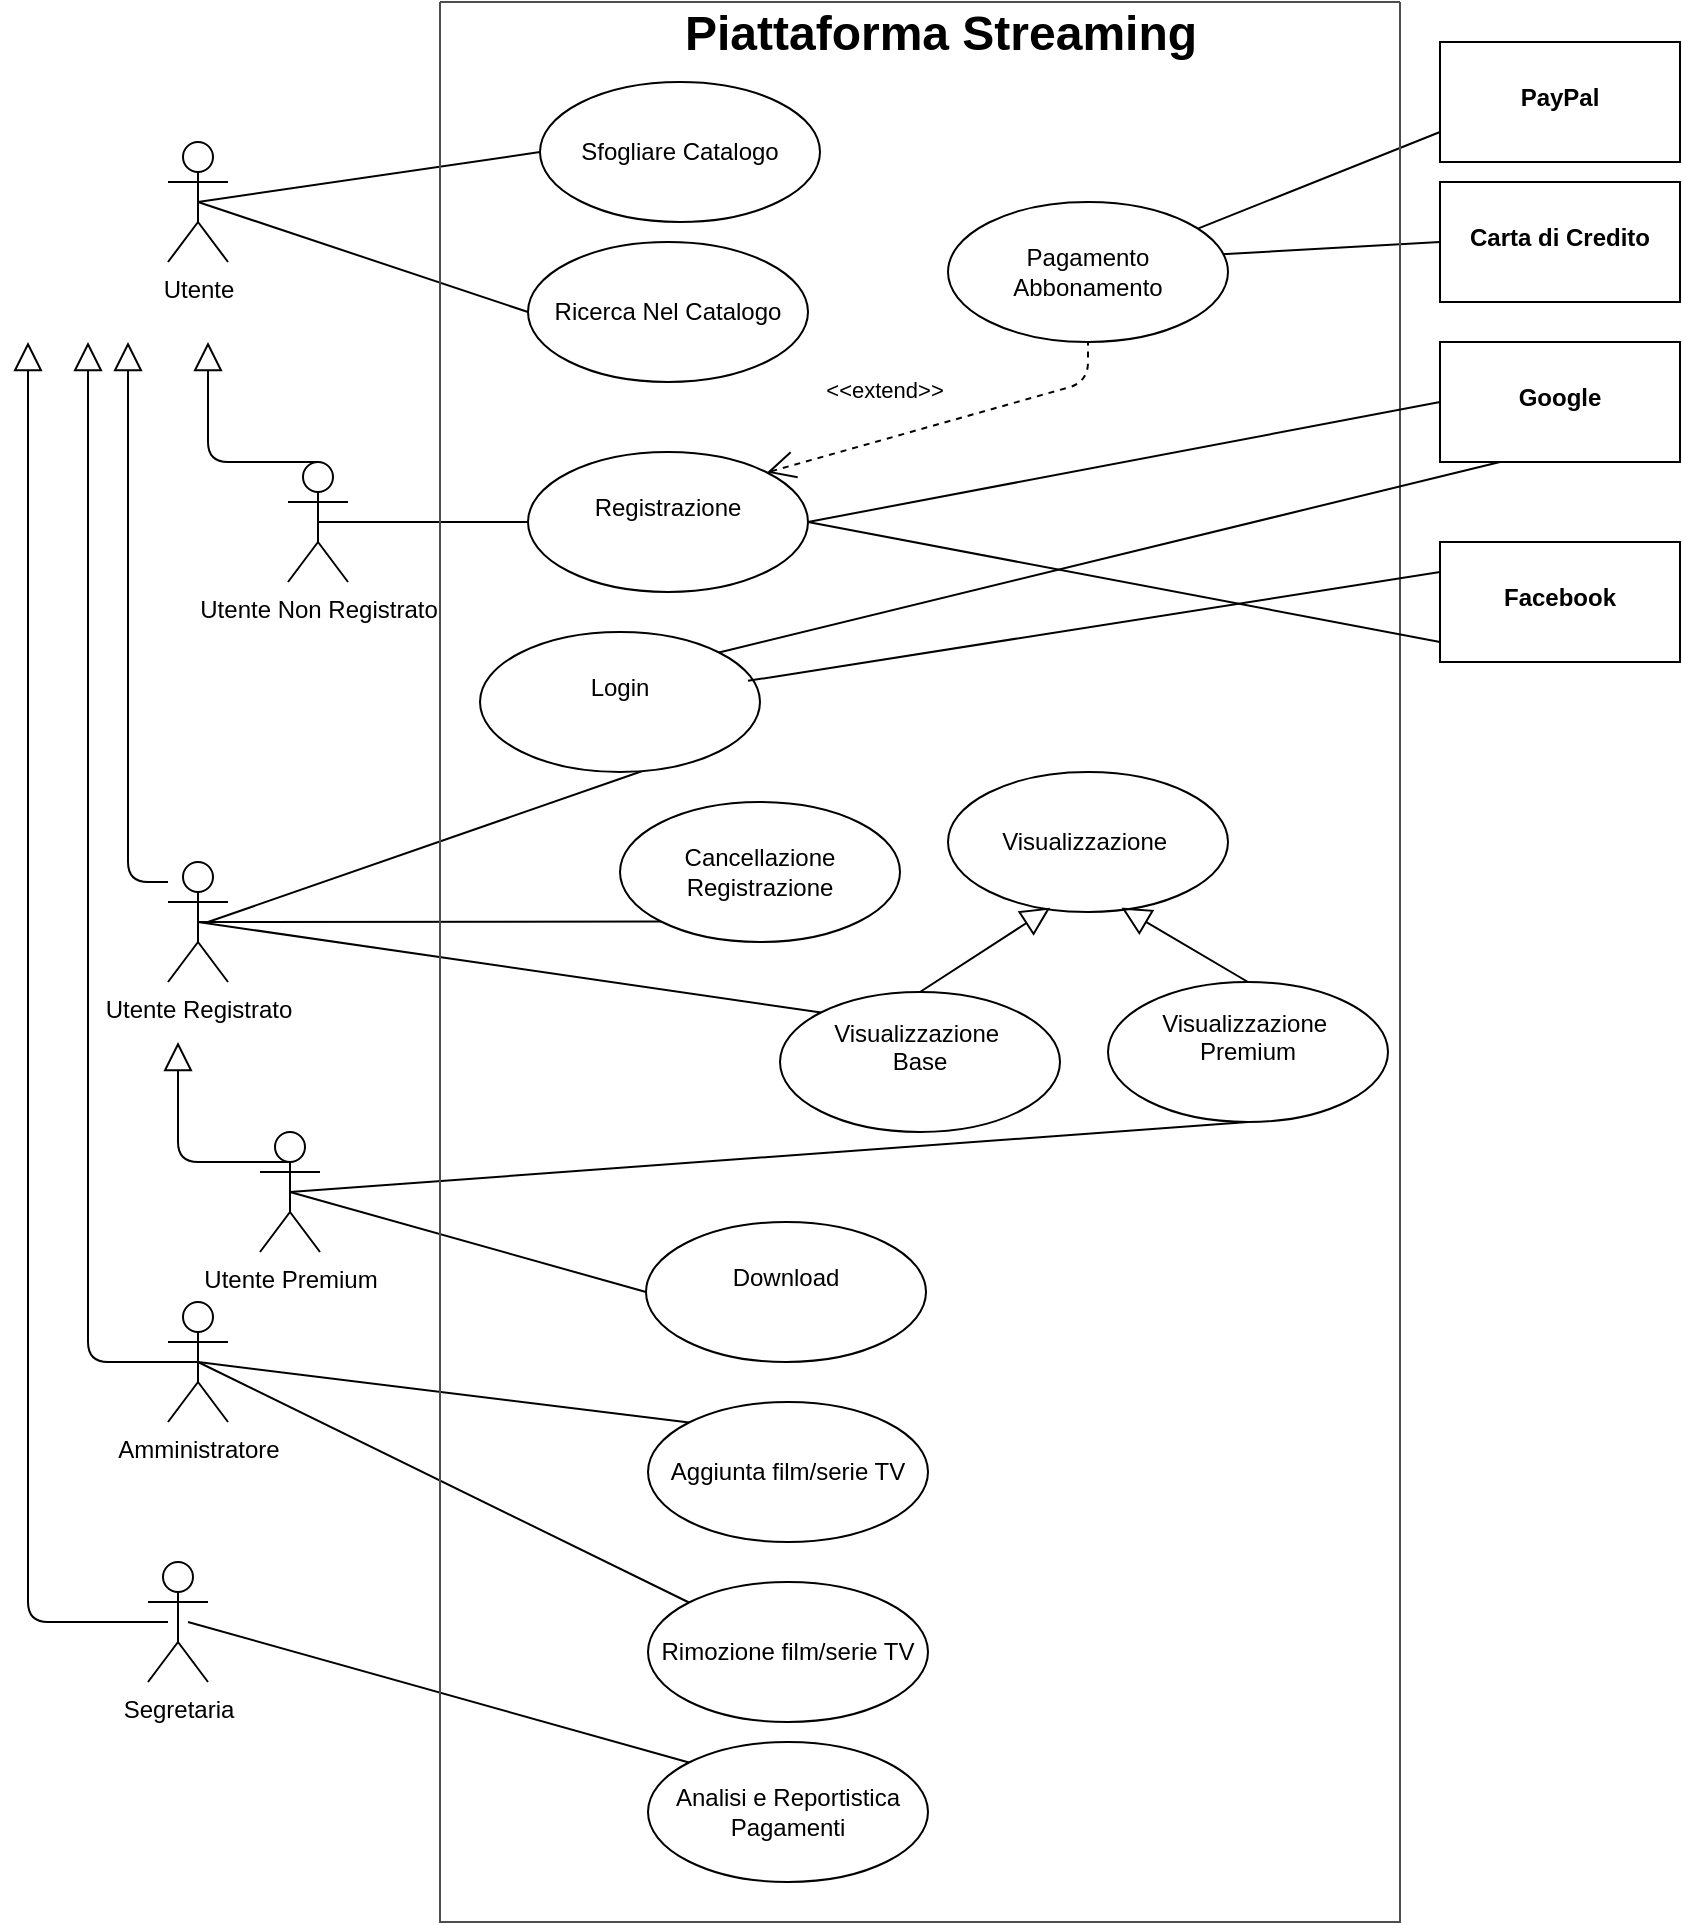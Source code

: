 <mxfile>
    <diagram id="tiqTV8sNi-2QTtHdOjPc" name="Page-1">
        <mxGraphModel dx="635" dy="536" grid="1" gridSize="10" guides="1" tooltips="1" connect="1" arrows="1" fold="1" page="1" pageScale="1" pageWidth="827" pageHeight="1169" background="#FFFFFF" math="0" shadow="0">
            <root>
                <mxCell id="0"/>
                <mxCell id="1" parent="0"/>
                <mxCell id="2" value="Utente&lt;div&gt;&lt;font color=&quot;#000000&quot;&gt;&lt;br&gt;&lt;/font&gt;&lt;div&gt;&lt;br&gt;&lt;/div&gt;&lt;/div&gt;" style="shape=umlActor;html=1;verticalLabelPosition=bottom;verticalAlign=top;align=center;" parent="1" vertex="1">
                    <mxGeometry x="104" y="210" width="30" height="60" as="geometry"/>
                </mxCell>
                <mxCell id="4" value="Ricerca Nel Catalogo" style="ellipse;whiteSpace=wrap;html=1;" parent="1" vertex="1">
                    <mxGeometry x="284" y="260" width="140" height="70" as="geometry"/>
                </mxCell>
                <mxCell id="5" value="Registrazione&lt;div&gt;&lt;br&gt;&lt;/div&gt;" style="ellipse;whiteSpace=wrap;html=1;" parent="1" vertex="1">
                    <mxGeometry x="284" y="365" width="140" height="70" as="geometry"/>
                </mxCell>
                <mxCell id="6" value="Utente Non Registrato&lt;div&gt;&lt;br&gt;&lt;/div&gt;" style="shape=umlActor;html=1;verticalLabelPosition=bottom;verticalAlign=top;align=center;" parent="1" vertex="1">
                    <mxGeometry x="164" y="370" width="30" height="60" as="geometry"/>
                </mxCell>
                <mxCell id="15" value="" style="edgeStyle=none;html=1;endArrow=none;verticalAlign=bottom;entryX=0;entryY=0.5;entryDx=0;entryDy=0;exitX=0.5;exitY=0.5;exitDx=0;exitDy=0;exitPerimeter=0;" parent="1" source="2" target="3" edge="1">
                    <mxGeometry width="160" relative="1" as="geometry">
                        <mxPoint x="124" y="240" as="sourcePoint"/>
                        <mxPoint x="284" y="240" as="targetPoint"/>
                    </mxGeometry>
                </mxCell>
                <mxCell id="16" value="" style="edgeStyle=none;html=1;endArrow=none;verticalAlign=bottom;exitX=0.5;exitY=0.5;exitDx=0;exitDy=0;exitPerimeter=0;entryX=0;entryY=0.5;entryDx=0;entryDy=0;" parent="1" source="2" target="4" edge="1">
                    <mxGeometry width="160" relative="1" as="geometry">
                        <mxPoint x="124" y="240" as="sourcePoint"/>
                        <mxPoint x="284" y="282" as="targetPoint"/>
                    </mxGeometry>
                </mxCell>
                <mxCell id="17" value="" style="edgeStyle=none;html=1;endArrow=none;verticalAlign=bottom;exitX=0.5;exitY=0.5;exitDx=0;exitDy=0;exitPerimeter=0;entryX=0;entryY=0.5;entryDx=0;entryDy=0;" parent="1" source="6" target="5" edge="1">
                    <mxGeometry width="160" relative="1" as="geometry">
                        <mxPoint x="174" y="410" as="sourcePoint"/>
                        <mxPoint x="334" y="410" as="targetPoint"/>
                    </mxGeometry>
                </mxCell>
                <mxCell id="19" value="" style="edgeStyle=none;html=1;endArrow=block;endFill=0;endSize=12;verticalAlign=bottom;exitX=0.5;exitY=0;exitDx=0;exitDy=0;exitPerimeter=0;" parent="1" source="6" edge="1">
                    <mxGeometry width="160" relative="1" as="geometry">
                        <mxPoint x="4" y="370" as="sourcePoint"/>
                        <mxPoint x="124" y="310" as="targetPoint"/>
                        <Array as="points">
                            <mxPoint x="124" y="370"/>
                        </Array>
                    </mxGeometry>
                </mxCell>
                <mxCell id="22" value="Utente Registrato&lt;div&gt;&lt;br&gt;&lt;/div&gt;" style="shape=umlActor;html=1;verticalLabelPosition=bottom;verticalAlign=top;align=center;" parent="1" vertex="1">
                    <mxGeometry x="104" y="570" width="30" height="60" as="geometry"/>
                </mxCell>
                <mxCell id="31" value="Utente Premium&lt;div&gt;&lt;br&gt;&lt;/div&gt;" style="shape=umlActor;html=1;verticalLabelPosition=bottom;verticalAlign=top;align=center;" parent="1" vertex="1">
                    <mxGeometry x="150" y="705" width="30" height="60" as="geometry"/>
                </mxCell>
                <mxCell id="36" value="" style="edgeStyle=none;html=1;endArrow=none;verticalAlign=bottom;exitX=0.5;exitY=0.5;exitDx=0;exitDy=0;exitPerimeter=0;entryX=0.5;entryY=1;entryDx=0;entryDy=0;" parent="1" source="31" target="28" edge="1">
                    <mxGeometry width="160" relative="1" as="geometry">
                        <mxPoint x="174" y="739.17" as="sourcePoint"/>
                        <mxPoint x="334" y="739.17" as="targetPoint"/>
                    </mxGeometry>
                </mxCell>
                <mxCell id="39" value="" style="edgeStyle=none;html=1;endArrow=none;verticalAlign=bottom;exitX=0.5;exitY=0.5;exitDx=0;exitDy=0;exitPerimeter=0;entryX=0;entryY=0;entryDx=0;entryDy=0;" parent="1" source="22" target="27" edge="1">
                    <mxGeometry width="160" relative="1" as="geometry">
                        <mxPoint x="204" y="620" as="sourcePoint"/>
                        <mxPoint x="364" y="620" as="targetPoint"/>
                    </mxGeometry>
                </mxCell>
                <mxCell id="43" value="" style="edgeStyle=none;html=1;endArrow=block;endFill=0;endSize=12;verticalAlign=bottom;" parent="1" edge="1">
                    <mxGeometry width="160" relative="1" as="geometry">
                        <mxPoint x="104" y="580" as="sourcePoint"/>
                        <mxPoint x="84" y="310" as="targetPoint"/>
                        <Array as="points">
                            <mxPoint x="84" y="580"/>
                            <mxPoint x="84" y="440"/>
                        </Array>
                    </mxGeometry>
                </mxCell>
                <mxCell id="45" value="" style="edgeStyle=none;html=1;endArrow=none;verticalAlign=bottom;exitX=0.5;exitY=0.5;exitDx=0;exitDy=0;exitPerimeter=0;entryX=0;entryY=0.5;entryDx=0;entryDy=0;" parent="1" source="31" target="44" edge="1">
                    <mxGeometry width="160" relative="1" as="geometry">
                        <mxPoint x="314" y="760" as="sourcePoint"/>
                        <mxPoint x="454" y="760" as="targetPoint"/>
                    </mxGeometry>
                </mxCell>
                <mxCell id="48" value="" style="edgeStyle=none;html=1;endArrow=none;verticalAlign=bottom;entryX=0;entryY=1;entryDx=0;entryDy=0;exitX=0.5;exitY=0.5;exitDx=0;exitDy=0;exitPerimeter=0;" parent="1" source="22" target="47" edge="1">
                    <mxGeometry width="160" relative="1" as="geometry">
                        <mxPoint x="214" y="590" as="sourcePoint"/>
                        <mxPoint x="374" y="590" as="targetPoint"/>
                    </mxGeometry>
                </mxCell>
                <mxCell id="49" value="" style="edgeStyle=none;html=1;endArrow=none;verticalAlign=bottom;entryX=0.601;entryY=0.979;entryDx=0;entryDy=0;entryPerimeter=0;" parent="1" target="23" edge="1">
                    <mxGeometry width="160" relative="1" as="geometry">
                        <mxPoint x="124" y="600" as="sourcePoint"/>
                        <mxPoint x="284" y="600" as="targetPoint"/>
                    </mxGeometry>
                </mxCell>
                <mxCell id="50" value="Amministratore&lt;div&gt;&lt;br&gt;&lt;/div&gt;" style="shape=umlActor;html=1;verticalLabelPosition=bottom;verticalAlign=top;align=center;" parent="1" vertex="1">
                    <mxGeometry x="104" y="790" width="30" height="60" as="geometry"/>
                </mxCell>
                <mxCell id="53" value="" style="edgeStyle=none;html=1;endArrow=none;verticalAlign=bottom;exitX=0.5;exitY=0.5;exitDx=0;exitDy=0;exitPerimeter=0;entryX=0;entryY=0;entryDx=0;entryDy=0;" parent="1" source="50" target="51" edge="1">
                    <mxGeometry width="160" relative="1" as="geometry">
                        <mxPoint x="144" y="800" as="sourcePoint"/>
                        <mxPoint x="304" y="800" as="targetPoint"/>
                    </mxGeometry>
                </mxCell>
                <mxCell id="55" value="" style="edgeStyle=none;html=1;endArrow=none;verticalAlign=bottom;exitX=0.5;exitY=0.5;exitDx=0;exitDy=0;exitPerimeter=0;entryX=0;entryY=0;entryDx=0;entryDy=0;" parent="1" source="50" target="52" edge="1">
                    <mxGeometry width="160" relative="1" as="geometry">
                        <mxPoint x="114" y="890" as="sourcePoint"/>
                        <mxPoint x="274" y="890" as="targetPoint"/>
                    </mxGeometry>
                </mxCell>
                <mxCell id="58" value="" style="edgeStyle=none;html=1;endArrow=block;endFill=0;endSize=12;verticalAlign=bottom;exitX=0.5;exitY=0.5;exitDx=0;exitDy=0;exitPerimeter=0;" parent="1" source="50" edge="1">
                    <mxGeometry width="160" relative="1" as="geometry">
                        <mxPoint x="64" y="810" as="sourcePoint"/>
                        <mxPoint x="64" y="310" as="targetPoint"/>
                        <Array as="points">
                            <mxPoint x="64" y="820"/>
                        </Array>
                    </mxGeometry>
                </mxCell>
                <mxCell id="168" value="Segretaria&lt;div&gt;&lt;br&gt;&lt;/div&gt;" style="shape=umlActor;html=1;verticalLabelPosition=bottom;verticalAlign=top;align=center;" parent="1" vertex="1">
                    <mxGeometry x="94" y="920" width="30" height="60" as="geometry"/>
                </mxCell>
                <mxCell id="171" value="" style="edgeStyle=none;html=1;endArrow=block;endFill=0;endSize=12;verticalAlign=bottom;" parent="1" edge="1">
                    <mxGeometry width="160" relative="1" as="geometry">
                        <mxPoint x="104" y="950" as="sourcePoint"/>
                        <mxPoint x="34" y="310" as="targetPoint"/>
                        <Array as="points">
                            <mxPoint x="34" y="950"/>
                            <mxPoint x="34" y="480"/>
                            <mxPoint x="34" y="390"/>
                        </Array>
                    </mxGeometry>
                </mxCell>
                <mxCell id="176" value="&lt;div&gt;&lt;br&gt;&lt;/div&gt;Facebook" style="shape=rect;html=1;verticalAlign=top;fontStyle=1;whiteSpace=wrap;align=center;" parent="1" vertex="1">
                    <mxGeometry x="740" y="410" width="120" height="60" as="geometry"/>
                </mxCell>
                <mxCell id="177" value="&lt;div&gt;&lt;br&gt;&lt;/div&gt;Google" style="shape=rect;html=1;verticalAlign=top;fontStyle=1;whiteSpace=wrap;align=center;" parent="1" vertex="1">
                    <mxGeometry x="740" y="310" width="120" height="60" as="geometry"/>
                </mxCell>
                <mxCell id="183" value="&amp;lt;&amp;lt;extend&amp;gt;&amp;gt;" style="edgeStyle=none;html=1;startArrow=open;endArrow=none;startSize=12;verticalAlign=bottom;dashed=1;labelBackgroundColor=none;exitX=1;exitY=0;exitDx=0;exitDy=0;entryX=0.5;entryY=1;entryDx=0;entryDy=0;" parent="1" source="5" target="182" edge="1">
                    <mxGeometry x="-0.317" y="15" width="160" relative="1" as="geometry">
                        <mxPoint x="434" y="340" as="sourcePoint"/>
                        <mxPoint x="594" y="340" as="targetPoint"/>
                        <Array as="points">
                            <mxPoint x="564" y="330"/>
                        </Array>
                        <mxPoint x="1" as="offset"/>
                    </mxGeometry>
                </mxCell>
                <mxCell id="184" value="&lt;div&gt;&lt;br&gt;&lt;/div&gt;PayPal" style="shape=rect;html=1;verticalAlign=top;fontStyle=1;whiteSpace=wrap;align=center;" parent="1" vertex="1">
                    <mxGeometry x="740" y="160" width="120" height="60" as="geometry"/>
                </mxCell>
                <mxCell id="185" value="&lt;div&gt;&lt;br&gt;&lt;/div&gt;Carta di Credito" style="shape=rect;html=1;verticalAlign=top;fontStyle=1;whiteSpace=wrap;align=center;" parent="1" vertex="1">
                    <mxGeometry x="740" y="230" width="120" height="60" as="geometry"/>
                </mxCell>
                <mxCell id="186" value="" style="edgeStyle=none;html=1;endArrow=none;verticalAlign=bottom;entryX=0;entryY=0.75;entryDx=0;entryDy=0;" parent="1" source="182" target="184" edge="1">
                    <mxGeometry width="160" relative="1" as="geometry">
                        <mxPoint x="604" y="200" as="sourcePoint"/>
                        <mxPoint x="744" y="170" as="targetPoint"/>
                    </mxGeometry>
                </mxCell>
                <mxCell id="187" value="" style="edgeStyle=none;html=1;endArrow=none;verticalAlign=bottom;entryX=0;entryY=0.5;entryDx=0;entryDy=0;exitX=0.979;exitY=0.373;exitDx=0;exitDy=0;exitPerimeter=0;" parent="1" source="182" target="185" edge="1">
                    <mxGeometry width="160" relative="1" as="geometry">
                        <mxPoint x="634" y="240" as="sourcePoint"/>
                        <mxPoint x="674" y="240" as="targetPoint"/>
                    </mxGeometry>
                </mxCell>
                <mxCell id="190" value="" style="edgeStyle=none;html=1;endArrow=none;verticalAlign=bottom;entryX=0;entryY=0;entryDx=0;entryDy=0;" parent="1" target="189" edge="1">
                    <mxGeometry width="160" relative="1" as="geometry">
                        <mxPoint x="114" y="950" as="sourcePoint"/>
                        <mxPoint x="274" y="950" as="targetPoint"/>
                    </mxGeometry>
                </mxCell>
                <mxCell id="192" value="" style="edgeStyle=none;html=1;endArrow=block;endFill=0;endSize=12;verticalAlign=bottom;exitX=0.5;exitY=0;exitDx=0;exitDy=0;exitPerimeter=0;" parent="1" edge="1">
                    <mxGeometry width="160" relative="1" as="geometry">
                        <mxPoint x="164" y="720" as="sourcePoint"/>
                        <mxPoint x="109" y="660" as="targetPoint"/>
                        <Array as="points">
                            <mxPoint x="109" y="720"/>
                        </Array>
                    </mxGeometry>
                </mxCell>
                <mxCell id="200" value="" style="swimlane;startSize=0;shadow=0;strokeColor=#4D4D4D;" parent="1" vertex="1">
                    <mxGeometry x="240" y="140" width="480" height="960" as="geometry"/>
                </mxCell>
                <mxCell id="23" value="&lt;div&gt;Login&lt;/div&gt;&lt;div&gt;&lt;br&gt;&lt;/div&gt;" style="ellipse;whiteSpace=wrap;html=1;" parent="200" vertex="1">
                    <mxGeometry x="20" y="315" width="140" height="70" as="geometry"/>
                </mxCell>
                <mxCell id="28" value="Visualizzazione&amp;nbsp;&lt;div&gt;Premium&lt;/div&gt;&lt;div&gt;&lt;br&gt;&lt;/div&gt;" style="ellipse;whiteSpace=wrap;html=1;" parent="200" vertex="1">
                    <mxGeometry x="334" y="490" width="140" height="70" as="geometry"/>
                </mxCell>
                <mxCell id="27" value="Visualizzazione&amp;nbsp;&lt;div&gt;Base&lt;/div&gt;&lt;div&gt;&lt;br&gt;&lt;/div&gt;" style="ellipse;whiteSpace=wrap;html=1;" parent="200" vertex="1">
                    <mxGeometry x="170" y="495" width="140" height="70" as="geometry"/>
                </mxCell>
                <mxCell id="26" value="Visualizzazione&amp;nbsp;" style="ellipse;whiteSpace=wrap;html=1;" parent="200" vertex="1">
                    <mxGeometry x="254" y="385" width="140" height="70" as="geometry"/>
                </mxCell>
                <mxCell id="29" value="" style="edgeStyle=none;html=1;endArrow=block;endFill=0;endSize=12;verticalAlign=bottom;exitX=0.5;exitY=0;exitDx=0;exitDy=0;entryX=0.365;entryY=0.969;entryDx=0;entryDy=0;entryPerimeter=0;" parent="200" source="27" target="26" edge="1">
                    <mxGeometry width="160" relative="1" as="geometry">
                        <mxPoint x="304" y="310" as="sourcePoint"/>
                        <mxPoint x="490" y="310" as="targetPoint"/>
                    </mxGeometry>
                </mxCell>
                <mxCell id="30" value="" style="edgeStyle=none;html=1;endArrow=block;endFill=0;endSize=12;verticalAlign=bottom;exitX=0.5;exitY=0;exitDx=0;exitDy=0;entryX=0.62;entryY=0.969;entryDx=0;entryDy=0;entryPerimeter=0;" parent="200" source="28" target="26" edge="1">
                    <mxGeometry width="160" relative="1" as="geometry">
                        <mxPoint x="460" y="315" as="sourcePoint"/>
                        <mxPoint x="470" y="340" as="targetPoint"/>
                    </mxGeometry>
                </mxCell>
                <mxCell id="189" value="&lt;span style=&quot;color: rgb(0, 0, 0);&quot;&gt;Analisi e Reportistica Pagamenti&lt;/span&gt;" style="ellipse;whiteSpace=wrap;html=1;" parent="200" vertex="1">
                    <mxGeometry x="104" y="870" width="140" height="70" as="geometry"/>
                </mxCell>
                <mxCell id="52" value="&lt;span style=&quot;color: rgb(0, 0, 0);&quot;&gt;Rimozione film/serie TV&lt;/span&gt;" style="ellipse;whiteSpace=wrap;html=1;" parent="200" vertex="1">
                    <mxGeometry x="104" y="790" width="140" height="70" as="geometry"/>
                </mxCell>
                <mxCell id="51" value="Aggiunta film/serie TV" style="ellipse;whiteSpace=wrap;html=1;" parent="200" vertex="1">
                    <mxGeometry x="104" y="700" width="140" height="70" as="geometry"/>
                </mxCell>
                <mxCell id="44" value="Download&lt;div&gt;&lt;br&gt;&lt;/div&gt;" style="ellipse;whiteSpace=wrap;html=1;" parent="200" vertex="1">
                    <mxGeometry x="103" y="610" width="140" height="70" as="geometry"/>
                </mxCell>
                <mxCell id="3" value="Sfogliare Catalogo" style="ellipse;whiteSpace=wrap;html=1;" parent="200" vertex="1">
                    <mxGeometry x="50" y="40" width="140" height="70" as="geometry"/>
                </mxCell>
                <mxCell id="182" value="Pagamento Abbonamento" style="ellipse;whiteSpace=wrap;html=1;" parent="200" vertex="1">
                    <mxGeometry x="254" y="100" width="140" height="70" as="geometry"/>
                </mxCell>
                <mxCell id="202" value="Piattaforma Streaming&lt;div&gt;&lt;br&gt;&lt;/div&gt;" style="text;strokeColor=none;fillColor=none;html=1;fontSize=24;fontStyle=1;verticalAlign=middle;align=center;" parent="200" vertex="1">
                    <mxGeometry x="200" y="10" width="100" height="40" as="geometry"/>
                </mxCell>
                <mxCell id="47" value="Cancellazione Registrazione" style="ellipse;whiteSpace=wrap;html=1;" parent="200" vertex="1">
                    <mxGeometry x="90" y="400" width="140" height="70" as="geometry"/>
                </mxCell>
                <mxCell id="206" value="" style="edgeStyle=none;html=1;endArrow=none;verticalAlign=bottom;exitX=1;exitY=0.5;exitDx=0;exitDy=0;entryX=0;entryY=0.5;entryDx=0;entryDy=0;" edge="1" parent="1" source="5" target="177">
                    <mxGeometry width="160" relative="1" as="geometry">
                        <mxPoint x="430" y="400" as="sourcePoint"/>
                        <mxPoint x="500" y="400" as="targetPoint"/>
                    </mxGeometry>
                </mxCell>
                <mxCell id="210" value="" style="edgeStyle=none;html=1;endArrow=none;verticalAlign=bottom;exitX=0.957;exitY=0.349;exitDx=0;exitDy=0;exitPerimeter=0;entryX=0;entryY=0.25;entryDx=0;entryDy=0;" edge="1" parent="1" source="23" target="176">
                    <mxGeometry width="160" relative="1" as="geometry">
                        <mxPoint x="414" y="480" as="sourcePoint"/>
                        <mxPoint x="505.04" y="412.43" as="targetPoint"/>
                    </mxGeometry>
                </mxCell>
                <mxCell id="213" value="" style="edgeStyle=none;html=1;endArrow=none;verticalAlign=bottom;exitX=1;exitY=0;exitDx=0;exitDy=0;entryX=0.25;entryY=1;entryDx=0;entryDy=0;" edge="1" parent="1" source="23" target="177">
                    <mxGeometry width="160" relative="1" as="geometry">
                        <mxPoint x="404" y="489" as="sourcePoint"/>
                        <mxPoint x="750" y="465" as="targetPoint"/>
                    </mxGeometry>
                </mxCell>
                <mxCell id="215" value="" style="edgeStyle=none;html=1;endArrow=none;verticalAlign=bottom;exitX=1;exitY=0.5;exitDx=0;exitDy=0;" edge="1" parent="1" source="5">
                    <mxGeometry width="160" relative="1" as="geometry">
                        <mxPoint x="404" y="489" as="sourcePoint"/>
                        <mxPoint x="740" y="460" as="targetPoint"/>
                    </mxGeometry>
                </mxCell>
            </root>
        </mxGraphModel>
    </diagram>
</mxfile>